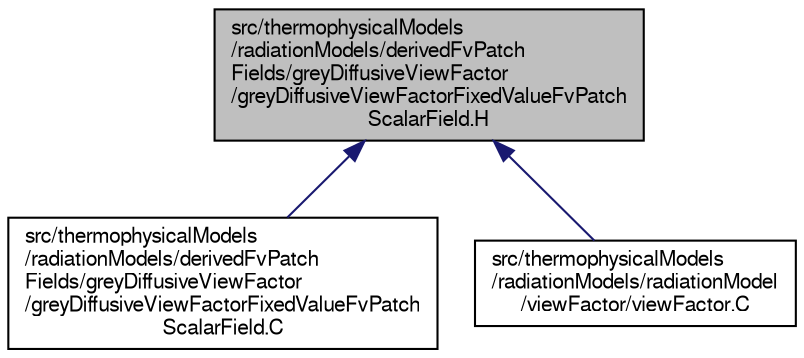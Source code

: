 digraph "src/thermophysicalModels/radiationModels/derivedFvPatchFields/greyDiffusiveViewFactor/greyDiffusiveViewFactorFixedValueFvPatchScalarField.H"
{
  bgcolor="transparent";
  edge [fontname="FreeSans",fontsize="10",labelfontname="FreeSans",labelfontsize="10"];
  node [fontname="FreeSans",fontsize="10",shape=record];
  Node191 [label="src/thermophysicalModels\l/radiationModels/derivedFvPatch\lFields/greyDiffusiveViewFactor\l/greyDiffusiveViewFactorFixedValueFvPatch\lScalarField.H",height=0.2,width=0.4,color="black", fillcolor="grey75", style="filled", fontcolor="black"];
  Node191 -> Node192 [dir="back",color="midnightblue",fontsize="10",style="solid",fontname="FreeSans"];
  Node192 [label="src/thermophysicalModels\l/radiationModels/derivedFvPatch\lFields/greyDiffusiveViewFactor\l/greyDiffusiveViewFactorFixedValueFvPatch\lScalarField.C",height=0.2,width=0.4,color="black",URL="$a15920.html"];
  Node191 -> Node193 [dir="back",color="midnightblue",fontsize="10",style="solid",fontname="FreeSans"];
  Node193 [label="src/thermophysicalModels\l/radiationModels/radiationModel\l/viewFactor/viewFactor.C",height=0.2,width=0.4,color="black",URL="$a16010.html"];
}
